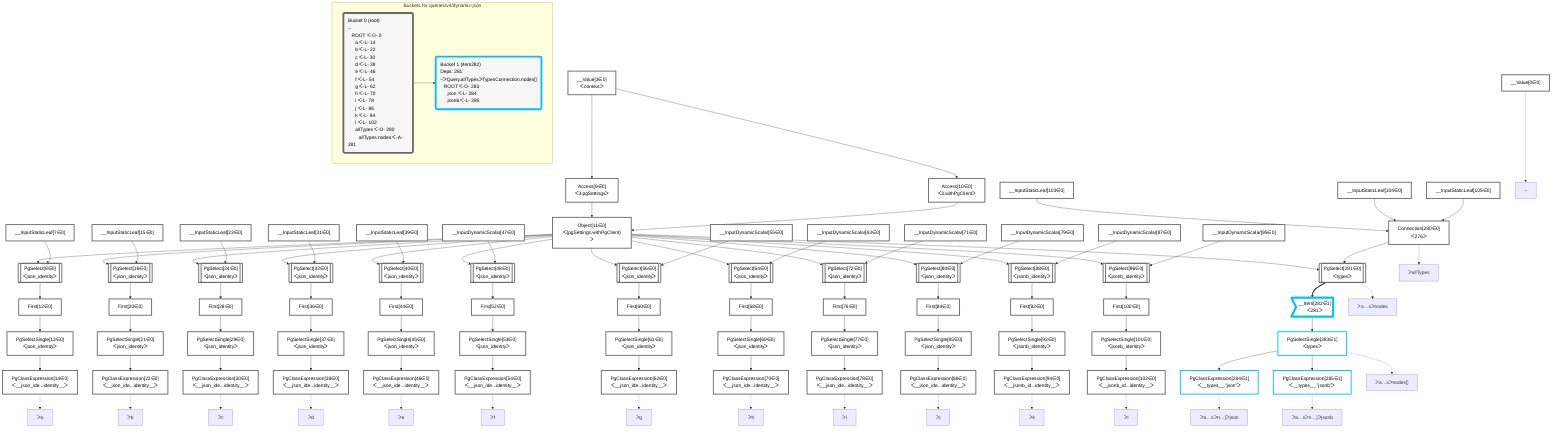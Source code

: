 graph TD
    classDef path fill:#eee,stroke:#000,color:#000
    classDef plan fill:#fff,stroke-width:3px,color:#000
    classDef itemplan fill:#fff,stroke-width:6px,color:#000
    classDef sideeffectplan fill:#f00,stroke-width:6px,color:#000
    classDef bucket fill:#f6f6f6,color:#000,stroke-width:6px,text-align:left


    %% define plans
    __Value0["__Value[0∈0]"]:::plan
    __Value3["__Value[3∈0]<br />ᐸcontextᐳ"]:::plan
    __InputStaticLeaf7["__InputStaticLeaf[7∈0]"]:::plan
    Access9["Access[9∈0]<br />ᐸ3.pgSettingsᐳ"]:::plan
    Access10["Access[10∈0]<br />ᐸ3.withPgClientᐳ"]:::plan
    Object11["Object[11∈0]<br />ᐸ{pgSettings,withPgClient}ᐳ"]:::plan
    PgSelect8[["PgSelect[8∈0]<br />ᐸjson_identityᐳ"]]:::plan
    First12["First[12∈0]"]:::plan
    PgSelectSingle13["PgSelectSingle[13∈0]<br />ᐸjson_identityᐳ"]:::plan
    PgClassExpression14["PgClassExpression[14∈0]<br />ᐸ__json_ide...identity__ᐳ"]:::plan
    __InputStaticLeaf15["__InputStaticLeaf[15∈0]"]:::plan
    PgSelect16[["PgSelect[16∈0]<br />ᐸjson_identityᐳ"]]:::plan
    First20["First[20∈0]"]:::plan
    PgSelectSingle21["PgSelectSingle[21∈0]<br />ᐸjson_identityᐳ"]:::plan
    PgClassExpression22["PgClassExpression[22∈0]<br />ᐸ__json_ide...identity__ᐳ"]:::plan
    __InputStaticLeaf23["__InputStaticLeaf[23∈0]"]:::plan
    PgSelect24[["PgSelect[24∈0]<br />ᐸjson_identityᐳ"]]:::plan
    First28["First[28∈0]"]:::plan
    PgSelectSingle29["PgSelectSingle[29∈0]<br />ᐸjson_identityᐳ"]:::plan
    PgClassExpression30["PgClassExpression[30∈0]<br />ᐸ__json_ide...identity__ᐳ"]:::plan
    __InputStaticLeaf31["__InputStaticLeaf[31∈0]"]:::plan
    PgSelect32[["PgSelect[32∈0]<br />ᐸjson_identityᐳ"]]:::plan
    First36["First[36∈0]"]:::plan
    PgSelectSingle37["PgSelectSingle[37∈0]<br />ᐸjson_identityᐳ"]:::plan
    PgClassExpression38["PgClassExpression[38∈0]<br />ᐸ__json_ide...identity__ᐳ"]:::plan
    __InputStaticLeaf39["__InputStaticLeaf[39∈0]"]:::plan
    PgSelect40[["PgSelect[40∈0]<br />ᐸjson_identityᐳ"]]:::plan
    First44["First[44∈0]"]:::plan
    PgSelectSingle45["PgSelectSingle[45∈0]<br />ᐸjson_identityᐳ"]:::plan
    PgClassExpression46["PgClassExpression[46∈0]<br />ᐸ__json_ide...identity__ᐳ"]:::plan
    __InputDynamicScalar47["__InputDynamicScalar[47∈0]"]:::plan
    PgSelect48[["PgSelect[48∈0]<br />ᐸjson_identityᐳ"]]:::plan
    First52["First[52∈0]"]:::plan
    PgSelectSingle53["PgSelectSingle[53∈0]<br />ᐸjson_identityᐳ"]:::plan
    PgClassExpression54["PgClassExpression[54∈0]<br />ᐸ__json_ide...identity__ᐳ"]:::plan
    __InputDynamicScalar55["__InputDynamicScalar[55∈0]"]:::plan
    PgSelect56[["PgSelect[56∈0]<br />ᐸjson_identityᐳ"]]:::plan
    First60["First[60∈0]"]:::plan
    PgSelectSingle61["PgSelectSingle[61∈0]<br />ᐸjson_identityᐳ"]:::plan
    PgClassExpression62["PgClassExpression[62∈0]<br />ᐸ__json_ide...identity__ᐳ"]:::plan
    __InputDynamicScalar63["__InputDynamicScalar[63∈0]"]:::plan
    PgSelect64[["PgSelect[64∈0]<br />ᐸjson_identityᐳ"]]:::plan
    First68["First[68∈0]"]:::plan
    PgSelectSingle69["PgSelectSingle[69∈0]<br />ᐸjson_identityᐳ"]:::plan
    PgClassExpression70["PgClassExpression[70∈0]<br />ᐸ__json_ide...identity__ᐳ"]:::plan
    __InputDynamicScalar71["__InputDynamicScalar[71∈0]"]:::plan
    PgSelect72[["PgSelect[72∈0]<br />ᐸjson_identityᐳ"]]:::plan
    First76["First[76∈0]"]:::plan
    PgSelectSingle77["PgSelectSingle[77∈0]<br />ᐸjson_identityᐳ"]:::plan
    PgClassExpression78["PgClassExpression[78∈0]<br />ᐸ__json_ide...identity__ᐳ"]:::plan
    __InputDynamicScalar79["__InputDynamicScalar[79∈0]"]:::plan
    PgSelect80[["PgSelect[80∈0]<br />ᐸjson_identityᐳ"]]:::plan
    First84["First[84∈0]"]:::plan
    PgSelectSingle85["PgSelectSingle[85∈0]<br />ᐸjson_identityᐳ"]:::plan
    PgClassExpression86["PgClassExpression[86∈0]<br />ᐸ__json_ide...identity__ᐳ"]:::plan
    __InputDynamicScalar87["__InputDynamicScalar[87∈0]"]:::plan
    PgSelect88[["PgSelect[88∈0]<br />ᐸjsonb_identityᐳ"]]:::plan
    First92["First[92∈0]"]:::plan
    PgSelectSingle93["PgSelectSingle[93∈0]<br />ᐸjsonb_identityᐳ"]:::plan
    PgClassExpression94["PgClassExpression[94∈0]<br />ᐸ__jsonb_id...identity__ᐳ"]:::plan
    __InputDynamicScalar95["__InputDynamicScalar[95∈0]"]:::plan
    PgSelect96[["PgSelect[96∈0]<br />ᐸjsonb_identityᐳ"]]:::plan
    First100["First[100∈0]"]:::plan
    PgSelectSingle101["PgSelectSingle[101∈0]<br />ᐸjsonb_identityᐳ"]:::plan
    PgClassExpression102["PgClassExpression[102∈0]<br />ᐸ__jsonb_id...identity__ᐳ"]:::plan
    __InputStaticLeaf103["__InputStaticLeaf[103∈0]"]:::plan
    __InputStaticLeaf104["__InputStaticLeaf[104∈0]"]:::plan
    __InputStaticLeaf105["__InputStaticLeaf[105∈0]"]:::plan
    Connection280["Connection[280∈0]<br />ᐸ276ᐳ"]:::plan
    PgSelect281[["PgSelect[281∈0]<br />ᐸtypesᐳ"]]:::plan
    __Item282>"__Item[282∈1]<br />ᐸ281ᐳ"]:::itemplan
    PgSelectSingle283["PgSelectSingle[283∈1]<br />ᐸtypesᐳ"]:::plan
    PgClassExpression284["PgClassExpression[284∈1]<br />ᐸ__types__.”json”ᐳ"]:::plan
    PgClassExpression285["PgClassExpression[285∈1]<br />ᐸ__types__.”jsonb”ᐳ"]:::plan

    %% plan dependencies
    __Value3 --> Access9
    __Value3 --> Access10
    Access9 & Access10 --> Object11
    Object11 & __InputStaticLeaf7 --> PgSelect8
    PgSelect8 --> First12
    First12 --> PgSelectSingle13
    PgSelectSingle13 --> PgClassExpression14
    Object11 & __InputStaticLeaf15 --> PgSelect16
    PgSelect16 --> First20
    First20 --> PgSelectSingle21
    PgSelectSingle21 --> PgClassExpression22
    Object11 & __InputStaticLeaf23 --> PgSelect24
    PgSelect24 --> First28
    First28 --> PgSelectSingle29
    PgSelectSingle29 --> PgClassExpression30
    Object11 & __InputStaticLeaf31 --> PgSelect32
    PgSelect32 --> First36
    First36 --> PgSelectSingle37
    PgSelectSingle37 --> PgClassExpression38
    Object11 & __InputStaticLeaf39 --> PgSelect40
    PgSelect40 --> First44
    First44 --> PgSelectSingle45
    PgSelectSingle45 --> PgClassExpression46
    Object11 & __InputDynamicScalar47 --> PgSelect48
    PgSelect48 --> First52
    First52 --> PgSelectSingle53
    PgSelectSingle53 --> PgClassExpression54
    Object11 & __InputDynamicScalar55 --> PgSelect56
    PgSelect56 --> First60
    First60 --> PgSelectSingle61
    PgSelectSingle61 --> PgClassExpression62
    Object11 & __InputDynamicScalar63 --> PgSelect64
    PgSelect64 --> First68
    First68 --> PgSelectSingle69
    PgSelectSingle69 --> PgClassExpression70
    Object11 & __InputDynamicScalar71 --> PgSelect72
    PgSelect72 --> First76
    First76 --> PgSelectSingle77
    PgSelectSingle77 --> PgClassExpression78
    Object11 & __InputDynamicScalar79 --> PgSelect80
    PgSelect80 --> First84
    First84 --> PgSelectSingle85
    PgSelectSingle85 --> PgClassExpression86
    Object11 & __InputDynamicScalar87 --> PgSelect88
    PgSelect88 --> First92
    First92 --> PgSelectSingle93
    PgSelectSingle93 --> PgClassExpression94
    Object11 & __InputDynamicScalar95 --> PgSelect96
    PgSelect96 --> First100
    First100 --> PgSelectSingle101
    PgSelectSingle101 --> PgClassExpression102
    __InputStaticLeaf103 & __InputStaticLeaf104 & __InputStaticLeaf105 --> Connection280
    Object11 & Connection280 --> PgSelect281
    PgSelect281 ==> __Item282
    __Item282 --> PgSelectSingle283
    PgSelectSingle283 --> PgClassExpression284
    PgSelectSingle283 --> PgClassExpression285

    %% plan-to-path relationships
    P0["~"]
    __Value0 -.-> P0
    P14["ᐳa"]
    PgClassExpression14 -.-> P14
    P22["ᐳb"]
    PgClassExpression22 -.-> P22
    P30["ᐳc"]
    PgClassExpression30 -.-> P30
    P38["ᐳd"]
    PgClassExpression38 -.-> P38
    P46["ᐳe"]
    PgClassExpression46 -.-> P46
    P54["ᐳf"]
    PgClassExpression54 -.-> P54
    P62["ᐳg"]
    PgClassExpression62 -.-> P62
    P70["ᐳh"]
    PgClassExpression70 -.-> P70
    P78["ᐳi"]
    PgClassExpression78 -.-> P78
    P86["ᐳj"]
    PgClassExpression86 -.-> P86
    P94["ᐳk"]
    PgClassExpression94 -.-> P94
    P102["ᐳl"]
    PgClassExpression102 -.-> P102
    P280["ᐳallTypes"]
    Connection280 -.-> P280
    P281["ᐳa…sᐳnodes"]
    PgSelect281 -.-> P281
    P283["ᐳa…sᐳnodes[]"]
    PgSelectSingle283 -.-> P283
    P284["ᐳa…sᐳn…]ᐳjson"]
    PgClassExpression284 -.-> P284
    P285["ᐳa…sᐳn…]ᐳjsonb"]
    PgClassExpression285 -.-> P285

    subgraph "Buckets for queries/v4/dynamic-json"
    Bucket0("Bucket 0 (root)<br />~<br />⠀ROOT ᐸ-O- 0<br />⠀⠀a ᐸ-L- 14<br />⠀⠀b ᐸ-L- 22<br />⠀⠀c ᐸ-L- 30<br />⠀⠀d ᐸ-L- 38<br />⠀⠀e ᐸ-L- 46<br />⠀⠀f ᐸ-L- 54<br />⠀⠀g ᐸ-L- 62<br />⠀⠀h ᐸ-L- 70<br />⠀⠀i ᐸ-L- 78<br />⠀⠀j ᐸ-L- 86<br />⠀⠀k ᐸ-L- 94<br />⠀⠀l ᐸ-L- 102<br />⠀⠀allTypes ᐸ-O- 280<br />⠀⠀⠀allTypes.nodes ᐸ-A- 281"):::bucket
    classDef bucket0 stroke:#696969
    class Bucket0,__Value0,__Value3,__InputStaticLeaf7,PgSelect8,Access9,Access10,Object11,First12,PgSelectSingle13,PgClassExpression14,__InputStaticLeaf15,PgSelect16,First20,PgSelectSingle21,PgClassExpression22,__InputStaticLeaf23,PgSelect24,First28,PgSelectSingle29,PgClassExpression30,__InputStaticLeaf31,PgSelect32,First36,PgSelectSingle37,PgClassExpression38,__InputStaticLeaf39,PgSelect40,First44,PgSelectSingle45,PgClassExpression46,__InputDynamicScalar47,PgSelect48,First52,PgSelectSingle53,PgClassExpression54,__InputDynamicScalar55,PgSelect56,First60,PgSelectSingle61,PgClassExpression62,__InputDynamicScalar63,PgSelect64,First68,PgSelectSingle69,PgClassExpression70,__InputDynamicScalar71,PgSelect72,First76,PgSelectSingle77,PgClassExpression78,__InputDynamicScalar79,PgSelect80,First84,PgSelectSingle85,PgClassExpression86,__InputDynamicScalar87,PgSelect88,First92,PgSelectSingle93,PgClassExpression94,__InputDynamicScalar95,PgSelect96,First100,PgSelectSingle101,PgClassExpression102,__InputStaticLeaf103,__InputStaticLeaf104,__InputStaticLeaf105,Connection280,PgSelect281 bucket0
    Bucket1("Bucket 1 (item282)<br />Deps: 281<br />~ᐳQuery.allTypesᐳTypesConnection.nodes[]<br />⠀ROOT ᐸ-O- 283<br />⠀⠀json ᐸ-L- 284<br />⠀⠀jsonb ᐸ-L- 285"):::bucket
    classDef bucket1 stroke:#00bfff
    class Bucket1,__Item282,PgSelectSingle283,PgClassExpression284,PgClassExpression285 bucket1
    Bucket0 --> Bucket1
    end